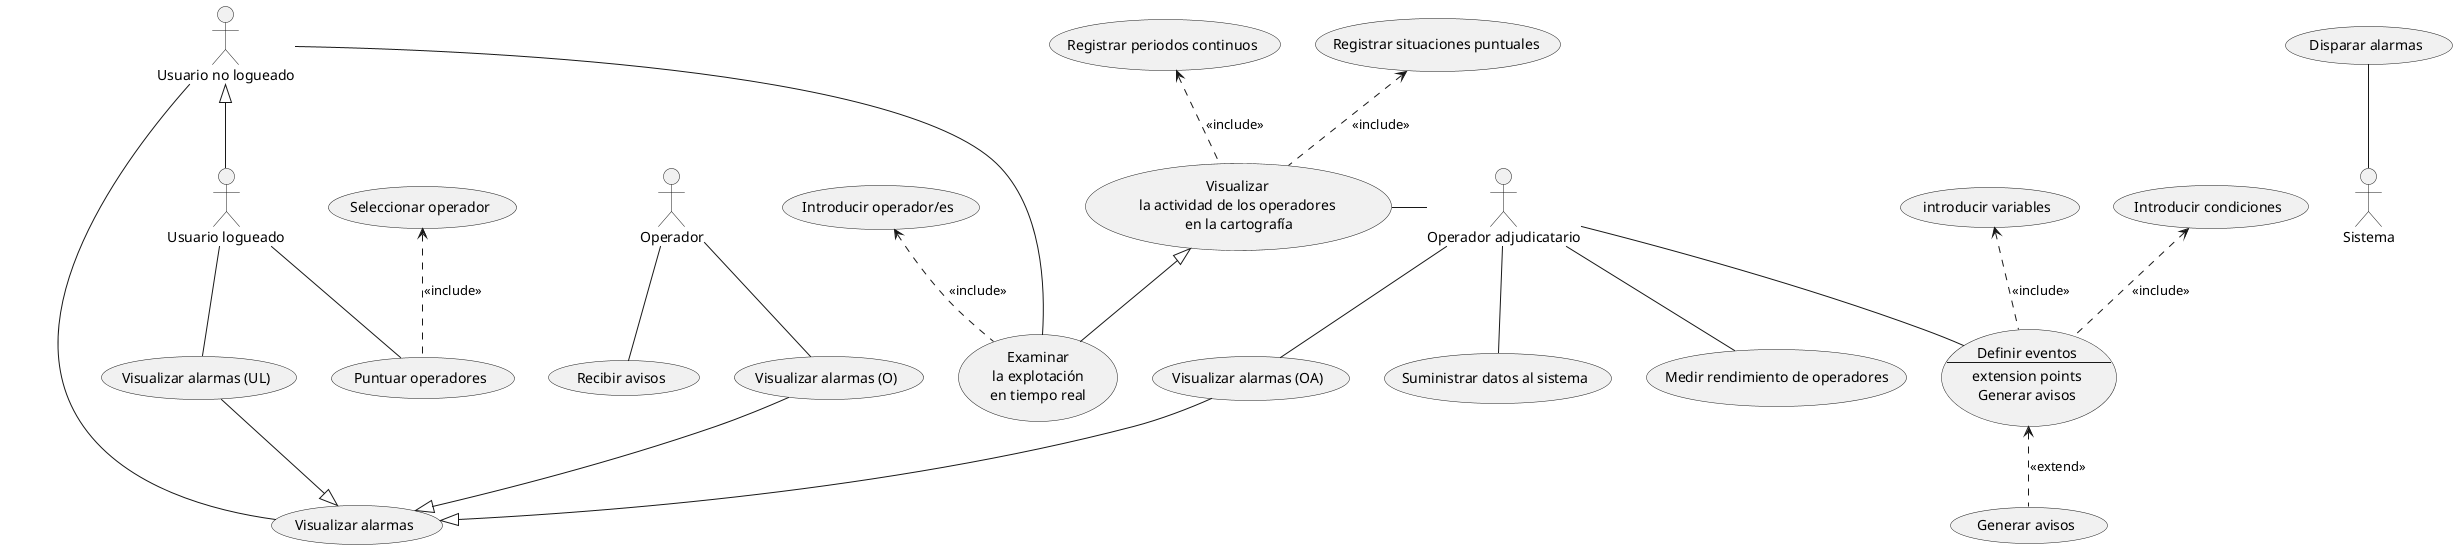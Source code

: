 @startuml Sistema de infirmacion
actor OA as "Operador adjudicatario"
actor Operador
actor UR as "Usuario logueado"
actor UNR as "Usuario no logueado"
usecase (Visualizar \nla actividad de los operadores \nen la cartografía) as VisualAct
OA-left-VisualAct
(Registrar situaciones puntuales)<..VisualAct : <<include>>
(Registrar periodos continuos)<..VisualAct : <<include>>
usecase (Visualizar alarmas UR) as "Visualizar alarmas (UL)"
usecase (Visualizar alarmas OA) as "Visualizar alarmas (OA)"
usecase (Visualizar alarmas O) as "Visualizar alarmas (O)"
usecase (Visualizar alarmas)
usecase (Recibir avisos)
usecase DE as "Definir eventos 
--
extension points
Generar avisos"

usecase (Generar avisos) as GA
usecase EX as "Examinar 
la explotación
en tiempo real"
OA--(Visualizar alarmas OA)
UR--(Visualizar alarmas UR)
Operador--(Visualizar alarmas O)
(Visualizar alarmas O)--|>(Visualizar alarmas)
(Visualizar alarmas OA)--|>(Visualizar alarmas)
(Visualizar alarmas UR)--|>(Visualizar alarmas)
Operador--(Recibir avisos)
OA--DE
(introducir variables)<..DE : <<include>> 
(Introducir condiciones)<..DE : <<include>>
DE<..GA : <<extend>>
UNR--EX
VisualAct<|--EX
(Introducir operador/es)<..EX : <<include>>
UNR-right-(Visualizar alarmas)
UNR<|--UR
(Disparar alarmas)--Sistema
OA--(Suministrar datos al sistema)
usecase PO as "Puntuar operadores"
UR--PO
(Seleccionar operador)<..PO : <<include>>
OA--(Medir rendimiento de operadores)
@enduml